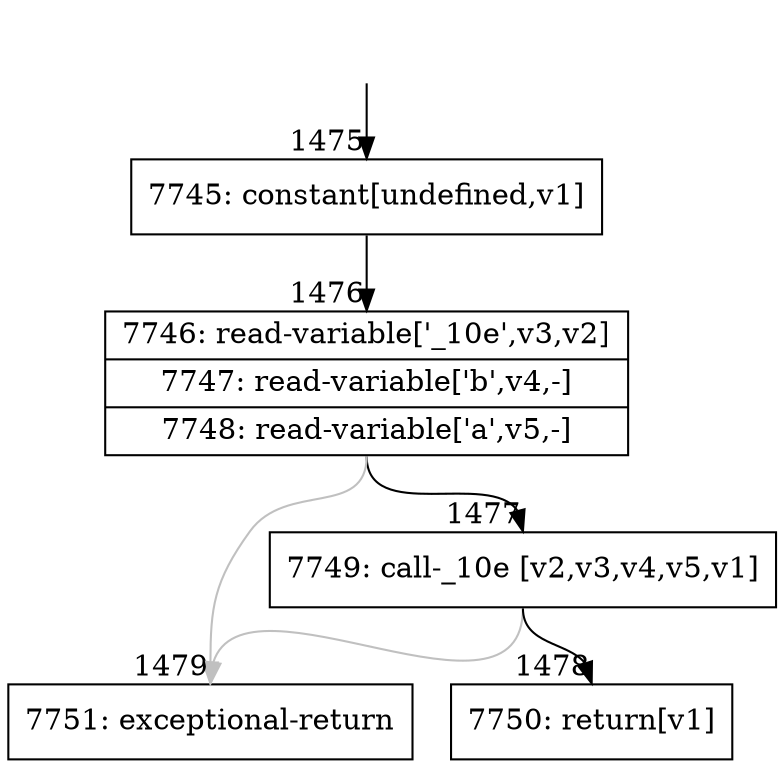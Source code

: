 digraph {
rankdir="TD"
BB_entry101[shape=none,label=""];
BB_entry101 -> BB1475 [tailport=s, headport=n, headlabel="    1475"]
BB1475 [shape=record label="{7745: constant[undefined,v1]}" ] 
BB1475 -> BB1476 [tailport=s, headport=n, headlabel="      1476"]
BB1476 [shape=record label="{7746: read-variable['_10e',v3,v2]|7747: read-variable['b',v4,-]|7748: read-variable['a',v5,-]}" ] 
BB1476 -> BB1477 [tailport=s, headport=n, headlabel="      1477"]
BB1476 -> BB1479 [tailport=s, headport=n, color=gray, headlabel="      1479"]
BB1477 [shape=record label="{7749: call-_10e [v2,v3,v4,v5,v1]}" ] 
BB1477 -> BB1478 [tailport=s, headport=n, headlabel="      1478"]
BB1477 -> BB1479 [tailport=s, headport=n, color=gray]
BB1478 [shape=record label="{7750: return[v1]}" ] 
BB1479 [shape=record label="{7751: exceptional-return}" ] 
//#$~ 817
}
